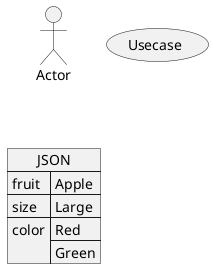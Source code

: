 @startuml
allowmixing

actor     Actor
usecase   Usecase

json JSON {
   "fruit":"Apple",
   "size":"Large",
   "color": ["Red", "Green"]
}
@enduml
